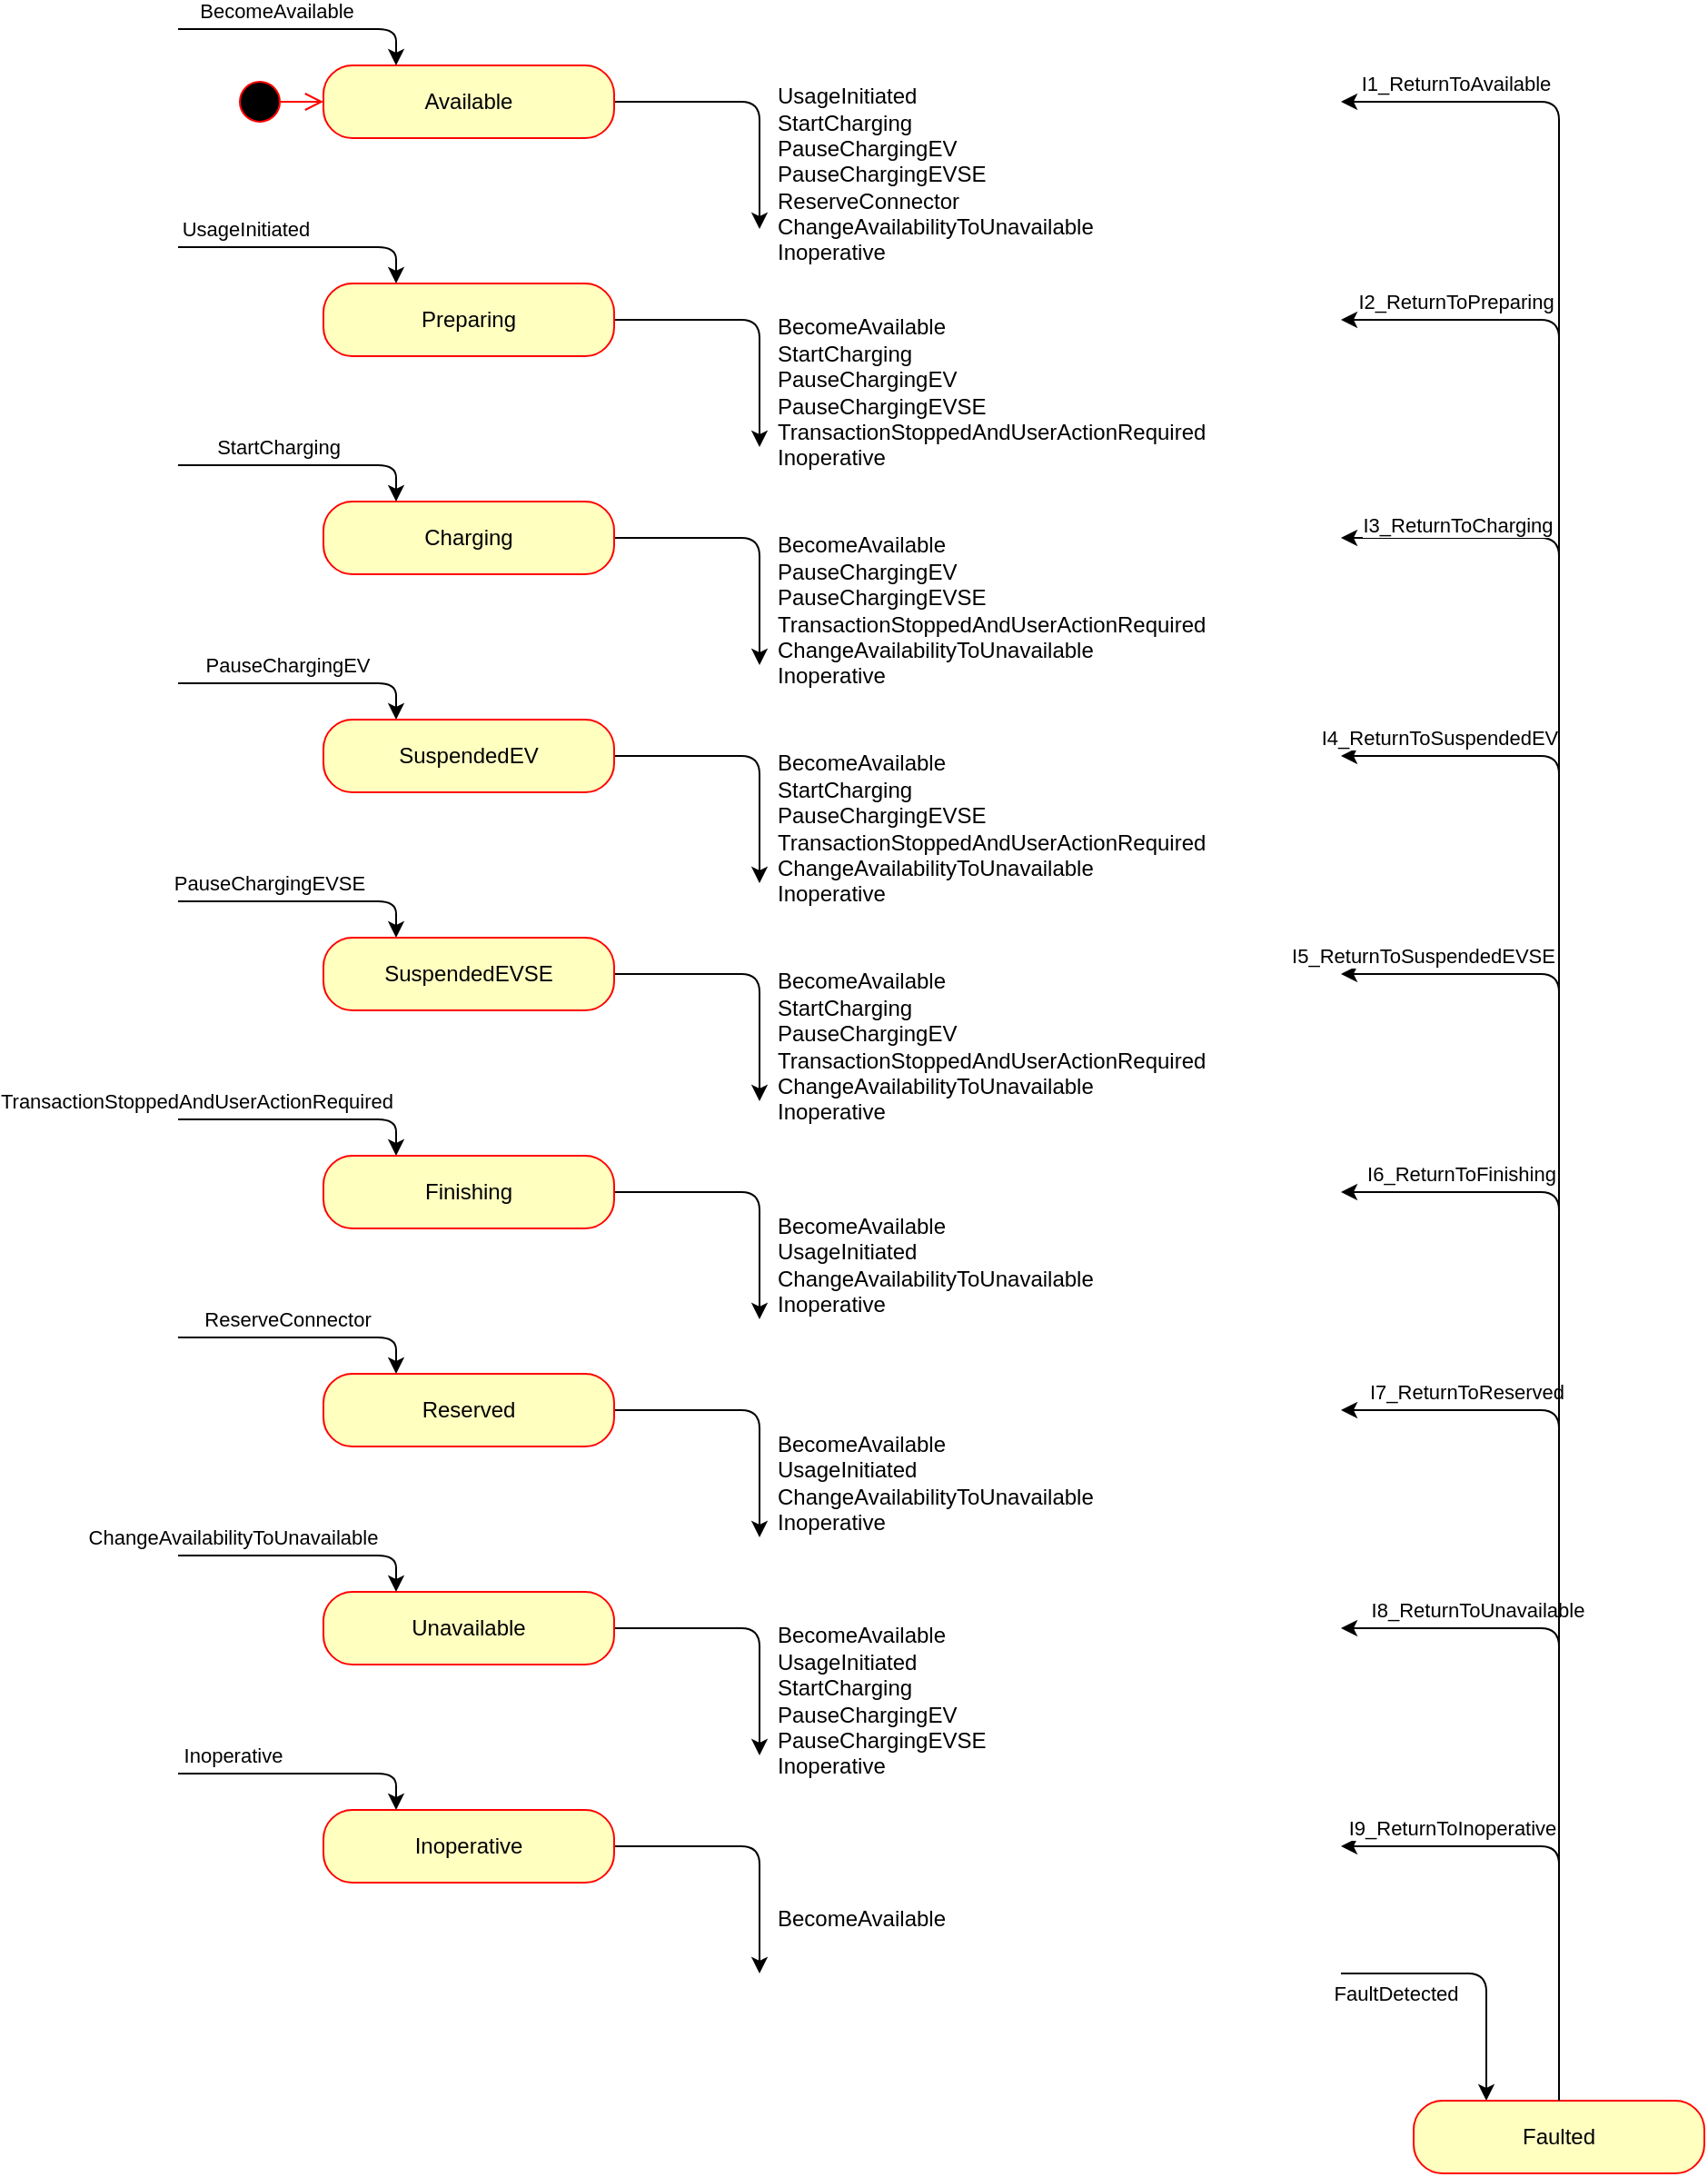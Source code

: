 <mxfile version="24.4.2" type="device">
  <diagram id="enTwcsW3kJKdFbbsoOIB" name="Page-1">
    <mxGraphModel dx="2015" dy="749" grid="1" gridSize="10" guides="1" tooltips="1" connect="1" arrows="1" fold="1" page="1" pageScale="1" pageWidth="827" pageHeight="1169" math="0" shadow="0">
      <root>
        <mxCell id="0" />
        <mxCell id="1" parent="0" />
        <mxCell id="120" style="edgeStyle=none;html=1;entryX=0.25;entryY=0;entryDx=0;entryDy=0;" parent="1" target="107" edge="1">
          <mxGeometry relative="1" as="geometry">
            <mxPoint x="680" y="1330" as="sourcePoint" />
            <Array as="points">
              <mxPoint x="760" y="1330" />
            </Array>
          </mxGeometry>
        </mxCell>
        <mxCell id="121" value="FaultDetected" style="edgeLabel;html=1;align=center;verticalAlign=middle;resizable=0;points=[];" parent="120" vertex="1" connectable="0">
          <mxGeometry x="0.538" relative="1" as="geometry">
            <mxPoint x="-50" y="-25" as="offset" />
          </mxGeometry>
        </mxCell>
        <mxCell id="187" style="edgeStyle=none;html=1;entryX=0.25;entryY=0;entryDx=0;entryDy=0;strokeColor=#000000;" parent="1" target="100" edge="1">
          <mxGeometry relative="1" as="geometry">
            <mxPoint x="40" y="380" as="sourcePoint" />
            <Array as="points">
              <mxPoint x="160" y="380" />
            </Array>
          </mxGeometry>
        </mxCell>
        <mxCell id="188" value="UsageInitiated" style="edgeLabel;html=1;align=center;verticalAlign=middle;resizable=0;points=[];" parent="187" vertex="1" connectable="0">
          <mxGeometry x="-0.669" y="2" relative="1" as="geometry">
            <mxPoint x="14" y="-8" as="offset" />
          </mxGeometry>
        </mxCell>
        <mxCell id="200" style="edgeStyle=none;html=1;exitX=1;exitY=0.5;exitDx=0;exitDy=0;entryX=0;entryY=0.75;entryDx=0;entryDy=0;strokeColor=#000000;" parent="1" source="7" target="199" edge="1">
          <mxGeometry relative="1" as="geometry">
            <Array as="points">
              <mxPoint x="360" y="300" />
            </Array>
          </mxGeometry>
        </mxCell>
        <mxCell id="7" value="Available" style="rounded=1;whiteSpace=wrap;html=1;arcSize=40;fontColor=#000000;fillColor=#ffffc0;strokeColor=#ff0000;" parent="1" vertex="1">
          <mxGeometry x="120" y="280" width="160" height="40" as="geometry" />
        </mxCell>
        <mxCell id="9" value="" style="ellipse;html=1;shape=startState;fillColor=#000000;strokeColor=#ff0000;" parent="1" vertex="1">
          <mxGeometry x="70" y="285" width="30" height="30" as="geometry" />
        </mxCell>
        <mxCell id="10" value="" style="edgeStyle=orthogonalEdgeStyle;html=1;verticalAlign=bottom;endArrow=open;endSize=8;strokeColor=#ff0000;entryX=0;entryY=0.5;entryDx=0;entryDy=0;exitX=0.867;exitY=0.5;exitDx=0;exitDy=0;exitPerimeter=0;" parent="1" source="9" target="7" edge="1">
          <mxGeometry relative="1" as="geometry">
            <mxPoint x="210" y="330" as="targetPoint" />
            <mxPoint x="110" y="390" as="sourcePoint" />
            <Array as="points" />
          </mxGeometry>
        </mxCell>
        <mxCell id="133" style="edgeStyle=none;html=1;entryX=0.25;entryY=0;entryDx=0;entryDy=0;" parent="1" target="7" edge="1">
          <mxGeometry relative="1" as="geometry">
            <mxPoint x="40" y="260" as="sourcePoint" />
            <Array as="points">
              <mxPoint x="160" y="260" />
            </Array>
          </mxGeometry>
        </mxCell>
        <mxCell id="134" value="BecomeAvailable" style="edgeLabel;html=1;align=center;verticalAlign=middle;resizable=0;points=[];" parent="133" vertex="1" connectable="0">
          <mxGeometry x="-0.308" y="-9" relative="1" as="geometry">
            <mxPoint x="5" y="-19" as="offset" />
          </mxGeometry>
        </mxCell>
        <mxCell id="189" style="edgeStyle=none;html=1;entryX=0.25;entryY=0;entryDx=0;entryDy=0;strokeColor=#000000;" parent="1" target="104" edge="1">
          <mxGeometry relative="1" as="geometry">
            <mxPoint x="40" y="860" as="sourcePoint" />
            <Array as="points">
              <mxPoint x="160" y="860" />
            </Array>
          </mxGeometry>
        </mxCell>
        <mxCell id="190" value="TransactionStoppedAndUserActionRequired" style="edgeLabel;html=1;align=center;verticalAlign=middle;resizable=0;points=[];" parent="189" vertex="1" connectable="0">
          <mxGeometry x="-0.363" relative="1" as="geometry">
            <mxPoint x="-35" y="-10" as="offset" />
          </mxGeometry>
        </mxCell>
        <mxCell id="204" style="edgeStyle=none;html=1;exitX=1;exitY=0.5;exitDx=0;exitDy=0;entryX=0;entryY=0.75;entryDx=0;entryDy=0;strokeColor=#000000;spacingLeft=8;" parent="1" source="101" target="203" edge="1">
          <mxGeometry relative="1" as="geometry">
            <Array as="points">
              <mxPoint x="360" y="540" />
            </Array>
          </mxGeometry>
        </mxCell>
        <mxCell id="101" value="Charging" style="rounded=1;whiteSpace=wrap;html=1;arcSize=40;fontColor=#000000;fillColor=#ffffc0;strokeColor=#ff0000;" parent="1" vertex="1">
          <mxGeometry x="120" y="520" width="160" height="40" as="geometry" />
        </mxCell>
        <mxCell id="193" style="edgeStyle=none;html=1;entryX=0.25;entryY=0;entryDx=0;entryDy=0;strokeColor=#000000;" parent="1" target="102" edge="1">
          <mxGeometry relative="1" as="geometry">
            <mxPoint x="40" y="620" as="sourcePoint" />
            <Array as="points">
              <mxPoint x="160" y="620" />
            </Array>
          </mxGeometry>
        </mxCell>
        <mxCell id="194" value="PauseChargingEV" style="edgeLabel;html=1;align=center;verticalAlign=middle;resizable=0;points=[];" parent="193" vertex="1" connectable="0">
          <mxGeometry x="-0.176" y="5" relative="1" as="geometry">
            <mxPoint x="2" y="-5" as="offset" />
          </mxGeometry>
        </mxCell>
        <mxCell id="214" style="edgeStyle=none;html=1;exitX=1;exitY=0.5;exitDx=0;exitDy=0;entryX=0;entryY=0.75;entryDx=0;entryDy=0;strokeColor=#000000;" parent="1" source="105" target="213" edge="1">
          <mxGeometry relative="1" as="geometry">
            <Array as="points">
              <mxPoint x="360" y="1020" />
            </Array>
          </mxGeometry>
        </mxCell>
        <mxCell id="105" value="Reserved" style="rounded=1;whiteSpace=wrap;html=1;arcSize=40;fontColor=#000000;fillColor=#ffffc0;strokeColor=#ff0000;" parent="1" vertex="1">
          <mxGeometry x="120" y="1000" width="160" height="40" as="geometry" />
        </mxCell>
        <mxCell id="216" style="edgeStyle=none;html=1;exitX=1;exitY=0.5;exitDx=0;exitDy=0;entryX=0;entryY=0.75;entryDx=0;entryDy=0;strokeColor=#000000;" parent="1" source="106" target="215" edge="1">
          <mxGeometry relative="1" as="geometry">
            <Array as="points">
              <mxPoint x="360" y="1140" />
            </Array>
          </mxGeometry>
        </mxCell>
        <mxCell id="106" value="Unavailable" style="rounded=1;whiteSpace=wrap;html=1;arcSize=40;fontColor=#000000;fillColor=#ffffc0;strokeColor=#ff0000;" parent="1" vertex="1">
          <mxGeometry x="120" y="1120" width="160" height="40" as="geometry" />
        </mxCell>
        <mxCell id="217" style="edgeStyle=none;html=1;exitX=0.5;exitY=0;exitDx=0;exitDy=0;strokeColor=#000000;" parent="1" source="107" edge="1">
          <mxGeometry relative="1" as="geometry">
            <mxPoint x="680" y="300" as="targetPoint" />
            <Array as="points">
              <mxPoint x="800" y="300" />
            </Array>
          </mxGeometry>
        </mxCell>
        <mxCell id="232" value="I1_ReturnToAvailable" style="edgeLabel;html=1;align=center;verticalAlign=middle;resizable=0;points=[];" parent="217" vertex="1" connectable="0">
          <mxGeometry x="0.952" y="-6" relative="1" as="geometry">
            <mxPoint x="33" y="-4" as="offset" />
          </mxGeometry>
        </mxCell>
        <mxCell id="218" style="edgeStyle=none;html=1;exitX=0.5;exitY=0;exitDx=0;exitDy=0;strokeColor=#000000;" parent="1" source="107" edge="1">
          <mxGeometry relative="1" as="geometry">
            <mxPoint x="680" y="1140" as="targetPoint" />
            <Array as="points">
              <mxPoint x="800" y="1140" />
            </Array>
          </mxGeometry>
        </mxCell>
        <mxCell id="220" value="I8_ReturnToUnavailable" style="edgeLabel;html=1;align=center;verticalAlign=middle;resizable=0;points=[];" parent="218" vertex="1" connectable="0">
          <mxGeometry x="0.767" y="-2" relative="1" as="geometry">
            <mxPoint x="30" y="-8" as="offset" />
          </mxGeometry>
        </mxCell>
        <mxCell id="219" style="edgeStyle=none;html=1;exitX=0.5;exitY=0;exitDx=0;exitDy=0;strokeColor=#000000;" parent="1" source="107" edge="1">
          <mxGeometry relative="1" as="geometry">
            <mxPoint x="680" y="1020" as="targetPoint" />
            <Array as="points">
              <mxPoint x="800" y="1020" />
            </Array>
          </mxGeometry>
        </mxCell>
        <mxCell id="221" value="I7_ReturnToReserved" style="edgeLabel;html=1;align=center;verticalAlign=middle;resizable=0;points=[];" parent="219" vertex="1" connectable="0">
          <mxGeometry x="0.866" y="-4" relative="1" as="geometry">
            <mxPoint x="35" y="-6" as="offset" />
          </mxGeometry>
        </mxCell>
        <mxCell id="222" style="edgeStyle=none;html=1;exitX=0.5;exitY=0;exitDx=0;exitDy=0;strokeColor=#000000;" parent="1" source="107" edge="1">
          <mxGeometry relative="1" as="geometry">
            <mxPoint x="680" y="900" as="targetPoint" />
            <Array as="points">
              <mxPoint x="800" y="900" />
            </Array>
          </mxGeometry>
        </mxCell>
        <mxCell id="223" value="I6_ReturnToFinishing" style="edgeLabel;html=1;align=center;verticalAlign=middle;resizable=0;points=[];" parent="222" vertex="1" connectable="0">
          <mxGeometry x="0.893" y="-3" relative="1" as="geometry">
            <mxPoint x="33" y="-7" as="offset" />
          </mxGeometry>
        </mxCell>
        <mxCell id="224" style="edgeStyle=none;html=1;exitX=0.5;exitY=0;exitDx=0;exitDy=0;strokeColor=#000000;" parent="1" source="107" edge="1">
          <mxGeometry relative="1" as="geometry">
            <mxPoint x="680" y="780" as="targetPoint" />
            <Array as="points">
              <mxPoint x="800" y="780" />
            </Array>
          </mxGeometry>
        </mxCell>
        <mxCell id="225" value="I5_ReturnToSuspendedEVSE" style="edgeLabel;html=1;align=center;verticalAlign=middle;resizable=0;points=[];" parent="224" vertex="1" connectable="0">
          <mxGeometry x="0.905" y="-4" relative="1" as="geometry">
            <mxPoint x="10" y="-6" as="offset" />
          </mxGeometry>
        </mxCell>
        <mxCell id="226" style="edgeStyle=none;html=1;exitX=0.5;exitY=0;exitDx=0;exitDy=0;strokeColor=#000000;" parent="1" source="107" edge="1">
          <mxGeometry relative="1" as="geometry">
            <mxPoint x="680" y="660" as="targetPoint" />
            <Array as="points">
              <mxPoint x="800" y="660" />
            </Array>
          </mxGeometry>
        </mxCell>
        <mxCell id="227" value="I4_ReturnToSuspendedEV" style="edgeLabel;html=1;align=center;verticalAlign=middle;resizable=0;points=[];" parent="226" vertex="1" connectable="0">
          <mxGeometry x="0.935" y="-1" relative="1" as="geometry">
            <mxPoint x="26" y="-9" as="offset" />
          </mxGeometry>
        </mxCell>
        <mxCell id="228" style="edgeStyle=none;html=1;exitX=0.5;exitY=0;exitDx=0;exitDy=0;strokeColor=#000000;" parent="1" source="107" edge="1">
          <mxGeometry relative="1" as="geometry">
            <mxPoint x="680" y="540" as="targetPoint" />
            <Array as="points">
              <mxPoint x="800" y="540" />
            </Array>
          </mxGeometry>
        </mxCell>
        <mxCell id="229" value="I3_ReturnToCharging" style="edgeLabel;html=1;align=center;verticalAlign=middle;resizable=0;points=[];" parent="228" vertex="1" connectable="0">
          <mxGeometry x="0.935" y="-7" relative="1" as="geometry">
            <mxPoint x="32" as="offset" />
          </mxGeometry>
        </mxCell>
        <mxCell id="230" style="edgeStyle=none;html=1;exitX=0.5;exitY=0;exitDx=0;exitDy=0;strokeColor=#000000;" parent="1" source="107" edge="1">
          <mxGeometry relative="1" as="geometry">
            <mxPoint x="680" y="420" as="targetPoint" />
            <Array as="points">
              <mxPoint x="800" y="420" />
            </Array>
          </mxGeometry>
        </mxCell>
        <mxCell id="231" value="I2_ReturnToPreparing" style="edgeLabel;html=1;align=center;verticalAlign=middle;resizable=0;points=[];" parent="230" vertex="1" connectable="0">
          <mxGeometry x="0.951" y="-2" relative="1" as="geometry">
            <mxPoint x="36" y="-8" as="offset" />
          </mxGeometry>
        </mxCell>
        <mxCell id="107" value="Faulted" style="rounded=1;whiteSpace=wrap;html=1;arcSize=40;fontColor=#000000;fillColor=#ffffc0;strokeColor=#ff0000;" parent="1" vertex="1">
          <mxGeometry x="720" y="1400" width="160" height="40" as="geometry" />
        </mxCell>
        <mxCell id="185" style="edgeStyle=none;html=1;entryX=0.25;entryY=0;entryDx=0;entryDy=0;strokeColor=#000000;" parent="1" target="101" edge="1">
          <mxGeometry relative="1" as="geometry">
            <mxPoint x="40" y="500" as="sourcePoint" />
            <Array as="points">
              <mxPoint x="160" y="500" />
            </Array>
          </mxGeometry>
        </mxCell>
        <mxCell id="186" value="StartCharging" style="edgeLabel;html=1;align=center;verticalAlign=middle;resizable=0;points=[];" parent="185" vertex="1" connectable="0">
          <mxGeometry x="-0.518" y="-1" relative="1" as="geometry">
            <mxPoint x="21" y="-11" as="offset" />
          </mxGeometry>
        </mxCell>
        <mxCell id="202" style="edgeStyle=none;html=1;exitX=1;exitY=0.5;exitDx=0;exitDy=0;entryX=0;entryY=0.75;entryDx=0;entryDy=0;strokeColor=#000000;" parent="1" source="100" target="201" edge="1">
          <mxGeometry relative="1" as="geometry">
            <Array as="points">
              <mxPoint x="360" y="420" />
            </Array>
          </mxGeometry>
        </mxCell>
        <mxCell id="100" value="Preparing" style="rounded=1;whiteSpace=wrap;html=1;arcSize=40;fontColor=#000000;fillColor=#ffffc0;strokeColor=#ff0000;" parent="1" vertex="1">
          <mxGeometry x="120" y="400" width="160" height="40" as="geometry" />
        </mxCell>
        <mxCell id="195" style="edgeStyle=none;html=1;entryX=0.25;entryY=0;entryDx=0;entryDy=0;strokeColor=#000000;" parent="1" target="103" edge="1">
          <mxGeometry relative="1" as="geometry">
            <mxPoint x="40" y="740" as="sourcePoint" />
            <Array as="points">
              <mxPoint x="160" y="740" />
            </Array>
          </mxGeometry>
        </mxCell>
        <mxCell id="196" value="PauseChargingEVSE" style="edgeLabel;html=1;align=center;verticalAlign=middle;resizable=0;points=[];" parent="195" vertex="1" connectable="0">
          <mxGeometry x="-0.076" relative="1" as="geometry">
            <mxPoint x="-15" y="-10" as="offset" />
          </mxGeometry>
        </mxCell>
        <mxCell id="206" style="edgeStyle=none;html=1;exitX=1;exitY=0.5;exitDx=0;exitDy=0;entryX=0;entryY=0.75;entryDx=0;entryDy=0;strokeColor=#000000;" parent="1" source="102" target="205" edge="1">
          <mxGeometry relative="1" as="geometry">
            <Array as="points">
              <mxPoint x="360" y="660" />
            </Array>
          </mxGeometry>
        </mxCell>
        <mxCell id="102" value="SuspendedEV" style="rounded=1;whiteSpace=wrap;html=1;arcSize=40;fontColor=#000000;fillColor=#ffffc0;strokeColor=#ff0000;" parent="1" vertex="1">
          <mxGeometry x="120" y="640" width="160" height="40" as="geometry" />
        </mxCell>
        <mxCell id="191" style="edgeStyle=none;html=1;entryX=0.25;entryY=0;entryDx=0;entryDy=0;strokeColor=#000000;" parent="1" target="105" edge="1">
          <mxGeometry relative="1" as="geometry">
            <mxPoint x="40" y="980" as="sourcePoint" />
            <Array as="points">
              <mxPoint x="160" y="980" />
            </Array>
          </mxGeometry>
        </mxCell>
        <mxCell id="192" value="ReserveConnector" style="edgeLabel;html=1;align=center;verticalAlign=middle;resizable=0;points=[];" parent="191" vertex="1" connectable="0">
          <mxGeometry x="-0.204" y="2" relative="1" as="geometry">
            <mxPoint x="4" y="-8" as="offset" />
          </mxGeometry>
        </mxCell>
        <mxCell id="212" style="edgeStyle=none;html=1;exitX=1;exitY=0.5;exitDx=0;exitDy=0;entryX=0;entryY=0.75;entryDx=0;entryDy=0;strokeColor=#000000;" parent="1" source="104" target="211" edge="1">
          <mxGeometry relative="1" as="geometry">
            <Array as="points">
              <mxPoint x="360" y="900" />
            </Array>
          </mxGeometry>
        </mxCell>
        <mxCell id="104" value="Finishing" style="rounded=1;whiteSpace=wrap;html=1;arcSize=40;fontColor=#000000;fillColor=#ffffc0;strokeColor=#ff0000;" parent="1" vertex="1">
          <mxGeometry x="120" y="880" width="160" height="40" as="geometry" />
        </mxCell>
        <mxCell id="197" style="edgeStyle=none;html=1;entryX=0.25;entryY=0;entryDx=0;entryDy=0;strokeColor=#000000;" parent="1" target="106" edge="1">
          <mxGeometry relative="1" as="geometry">
            <mxPoint x="40" y="1100" as="sourcePoint" />
            <Array as="points">
              <mxPoint x="160" y="1100" />
            </Array>
          </mxGeometry>
        </mxCell>
        <mxCell id="198" value="ChangeAvailabilityToUnavailable" style="edgeLabel;html=1;align=center;verticalAlign=middle;resizable=0;points=[];" parent="197" vertex="1" connectable="0">
          <mxGeometry x="-0.144" y="7" relative="1" as="geometry">
            <mxPoint x="-30" y="-3" as="offset" />
          </mxGeometry>
        </mxCell>
        <mxCell id="208" style="edgeStyle=none;html=1;exitX=1;exitY=0.5;exitDx=0;exitDy=0;entryX=0;entryY=0.75;entryDx=0;entryDy=0;strokeColor=#000000;" parent="1" source="103" target="207" edge="1">
          <mxGeometry relative="1" as="geometry">
            <Array as="points">
              <mxPoint x="360" y="780" />
            </Array>
          </mxGeometry>
        </mxCell>
        <mxCell id="103" value="SuspendedEVSE" style="rounded=1;whiteSpace=wrap;html=1;arcSize=40;fontColor=#000000;fillColor=#ffffc0;strokeColor=#ff0000;" parent="1" vertex="1">
          <mxGeometry x="120" y="760" width="160" height="40" as="geometry" />
        </mxCell>
        <mxCell id="199" value="UsageInitiated&lt;br&gt;StartCharging&lt;br&gt;PauseChargingEV&lt;br&gt;PauseChargingEVSE&lt;br&gt;ReserveConnector&lt;br&gt;&lt;div&gt;ChangeAvailabilityToUnavailable&lt;/div&gt;&lt;div&gt;Inoperative&lt;/div&gt;" style="text;html=1;strokeColor=none;fillColor=none;align=left;verticalAlign=middle;whiteSpace=wrap;rounded=0;spacingLeft=8;" parent="1" vertex="1">
          <mxGeometry x="360" y="280" width="240" height="120" as="geometry" />
        </mxCell>
        <mxCell id="201" value="BecomeAvailable&lt;br&gt;StartCharging&lt;br&gt;PauseChargingEV&lt;br&gt;PauseChargingEVSE&lt;br&gt;&lt;div&gt;TransactionStoppedAndUserActionRequired&lt;/div&gt;&lt;div&gt;Inoperative&lt;/div&gt;" style="text;html=1;strokeColor=none;fillColor=none;align=left;verticalAlign=middle;whiteSpace=wrap;rounded=0;spacingLeft=8;" parent="1" vertex="1">
          <mxGeometry x="360" y="400" width="240" height="120" as="geometry" />
        </mxCell>
        <mxCell id="203" value="BecomeAvailable&lt;br&gt;PauseChargingEV&lt;br&gt;PauseChargingEVSE&lt;br&gt;TransactionStoppedAndUserActionRequired&lt;br&gt;&lt;div&gt;ChangeAvailabilityToUnavailable&lt;/div&gt;&lt;div&gt;Inoperative&lt;/div&gt;" style="text;html=1;strokeColor=none;fillColor=none;align=left;verticalAlign=middle;whiteSpace=wrap;rounded=0;spacingLeft=8;" parent="1" vertex="1">
          <mxGeometry x="360" y="520" width="240" height="120" as="geometry" />
        </mxCell>
        <mxCell id="205" value="BecomeAvailable&lt;br&gt;StartCharging&lt;br&gt;PauseChargingEVSE&lt;br&gt;TransactionStoppedAndUserActionRequired&lt;br&gt;&lt;div&gt;ChangeAvailabilityToUnavailable&lt;br&gt;&lt;/div&gt;&lt;div&gt;Inoperative&lt;/div&gt;" style="text;html=1;strokeColor=none;fillColor=none;align=left;verticalAlign=middle;whiteSpace=wrap;rounded=0;spacingLeft=8;" parent="1" vertex="1">
          <mxGeometry x="360" y="640" width="240" height="120" as="geometry" />
        </mxCell>
        <mxCell id="207" value="BecomeAvailable&lt;br&gt;StartCharging&lt;br&gt;PauseChargingEV&lt;br&gt;TransactionStoppedAndUserActionRequired&lt;br&gt;&lt;div&gt;ChangeAvailabilityToUnavailable&lt;/div&gt;&lt;div&gt;Inoperative&lt;/div&gt;" style="text;html=1;strokeColor=none;fillColor=none;align=left;verticalAlign=middle;whiteSpace=wrap;rounded=0;spacingLeft=8;" parent="1" vertex="1">
          <mxGeometry x="360" y="760" width="260" height="120" as="geometry" />
        </mxCell>
        <mxCell id="211" value="BecomeAvailable&lt;br&gt;UsageInitiated&lt;br&gt;&lt;div&gt;ChangeAvailabilityToUnavailable&lt;br&gt;&lt;/div&gt;&lt;div&gt;Inoperative&lt;/div&gt;" style="text;html=1;strokeColor=none;fillColor=none;align=left;verticalAlign=middle;whiteSpace=wrap;rounded=0;spacingLeft=8;" parent="1" vertex="1">
          <mxGeometry x="360" y="880" width="260" height="120" as="geometry" />
        </mxCell>
        <mxCell id="213" value="BecomeAvailable&lt;br&gt;UsageInitiated&lt;br&gt;&lt;div&gt;ChangeAvailabilityToUnavailable&lt;/div&gt;&lt;div&gt;Inoperative&lt;/div&gt;" style="text;html=1;strokeColor=none;fillColor=none;align=left;verticalAlign=middle;whiteSpace=wrap;rounded=0;spacingLeft=8;" parent="1" vertex="1">
          <mxGeometry x="360" y="1000" width="260" height="120" as="geometry" />
        </mxCell>
        <mxCell id="215" value="BecomeAvailable&lt;br&gt;UsageInitiated&lt;br&gt;StartCharging&lt;br&gt;PauseChargingEV&lt;br&gt;&lt;div&gt;PauseChargingEVSE&lt;/div&gt;Inoperative" style="text;html=1;strokeColor=none;fillColor=none;align=left;verticalAlign=middle;whiteSpace=wrap;rounded=0;spacingLeft=8;" parent="1" vertex="1">
          <mxGeometry x="360" y="1120" width="240" height="120" as="geometry" />
        </mxCell>
        <mxCell id="0FHAPFW-caIVr1jyMbh_-232" style="edgeStyle=none;html=1;exitX=1;exitY=0.5;exitDx=0;exitDy=0;entryX=0;entryY=0.75;entryDx=0;entryDy=0;strokeColor=#000000;" edge="1" parent="1" source="0FHAPFW-caIVr1jyMbh_-233" target="0FHAPFW-caIVr1jyMbh_-236">
          <mxGeometry relative="1" as="geometry">
            <Array as="points">
              <mxPoint x="360" y="1260" />
            </Array>
          </mxGeometry>
        </mxCell>
        <mxCell id="0FHAPFW-caIVr1jyMbh_-233" value="Inoperative" style="rounded=1;whiteSpace=wrap;html=1;arcSize=40;fontColor=#000000;fillColor=#ffffc0;strokeColor=#ff0000;" vertex="1" parent="1">
          <mxGeometry x="120" y="1240" width="160" height="40" as="geometry" />
        </mxCell>
        <mxCell id="0FHAPFW-caIVr1jyMbh_-234" style="edgeStyle=none;html=1;entryX=0.25;entryY=0;entryDx=0;entryDy=0;strokeColor=#000000;" edge="1" parent="1" target="0FHAPFW-caIVr1jyMbh_-233">
          <mxGeometry relative="1" as="geometry">
            <mxPoint x="40" y="1220" as="sourcePoint" />
            <Array as="points">
              <mxPoint x="160" y="1220" />
            </Array>
          </mxGeometry>
        </mxCell>
        <mxCell id="0FHAPFW-caIVr1jyMbh_-235" value="Inoperative" style="edgeLabel;html=1;align=center;verticalAlign=middle;resizable=0;points=[];" vertex="1" connectable="0" parent="0FHAPFW-caIVr1jyMbh_-234">
          <mxGeometry x="-0.144" y="7" relative="1" as="geometry">
            <mxPoint x="-30" y="-3" as="offset" />
          </mxGeometry>
        </mxCell>
        <mxCell id="0FHAPFW-caIVr1jyMbh_-236" value="BecomeAvailable" style="text;html=1;strokeColor=none;fillColor=none;align=left;verticalAlign=middle;whiteSpace=wrap;rounded=0;spacingLeft=8;" vertex="1" parent="1">
          <mxGeometry x="360" y="1240" width="240" height="120" as="geometry" />
        </mxCell>
        <mxCell id="0FHAPFW-caIVr1jyMbh_-237" style="edgeStyle=none;html=1;exitX=0.5;exitY=0;exitDx=0;exitDy=0;strokeColor=#000000;" edge="1" parent="1" source="107">
          <mxGeometry relative="1" as="geometry">
            <mxPoint x="680" y="1260" as="targetPoint" />
            <Array as="points">
              <mxPoint x="800" y="1260" />
            </Array>
            <mxPoint x="810" y="1410" as="sourcePoint" />
          </mxGeometry>
        </mxCell>
        <mxCell id="0FHAPFW-caIVr1jyMbh_-238" value="I9_ReturnToInoperative" style="edgeLabel;html=1;align=center;verticalAlign=middle;resizable=0;points=[];" vertex="1" connectable="0" parent="0FHAPFW-caIVr1jyMbh_-237">
          <mxGeometry x="0.767" y="-2" relative="1" as="geometry">
            <mxPoint x="30" y="-8" as="offset" />
          </mxGeometry>
        </mxCell>
      </root>
    </mxGraphModel>
  </diagram>
</mxfile>
